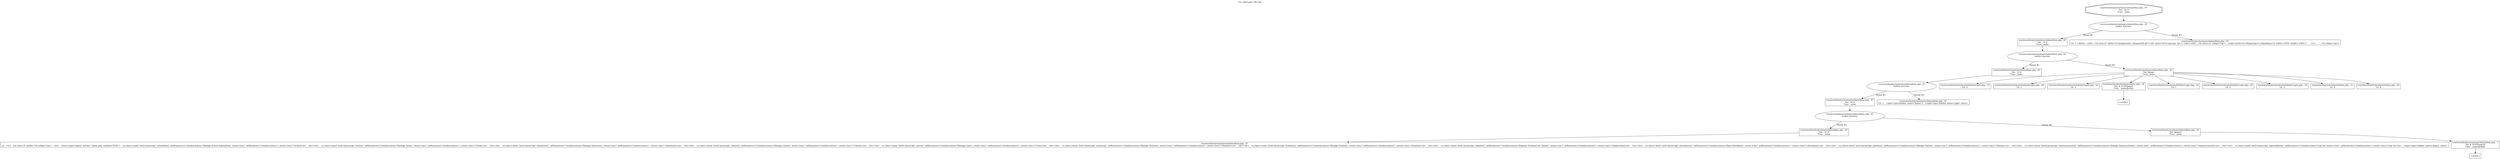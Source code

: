 digraph cfg {
  label="xss_index.php_186_dep";
  labelloc=t;
  n1 [shape=doubleoctagon, label="/var/www/html/schoolmate/AdminMain.php : 87\nVar: _t0_8\nFunc: _main\n"];
  n2 [shape=ellipse, label="/var/www/html/schoolmate/AdminMain.php : 87\nbuiltin function:\n.\n"];
  n3 [shape=box, label="/var/www/html/schoolmate/AdminMain.php : 87\nVar: _t0_8\nFunc: _main\n"];
  n4 [shape=ellipse, label="/var/www/html/schoolmate/AdminMain.php : 87\nbuiltin function:\n.\n"];
  n5 [shape=box, label="/var/www/html/schoolmate/AdminMain.php : 87\nVar: _t0_8\nFunc: _main\n"];
  n6 [shape=ellipse, label="/var/www/html/schoolmate/AdminMain.php : 87\nbuiltin function:\n.\n"];
  n7 [shape=box, label="/var/www/html/schoolmate/AdminMain.php : 87\nVar: _t0_8\nFunc: _main\n"];
  n8 [shape=ellipse, label="/var/www/html/schoolmate/AdminMain.php : 87\nbuiltin function:\n.\n"];
  n9 [shape=box, label="/var/www/html/schoolmate/AdminMain.php : 87\nVar: _t0_8\nFunc: _main\n"];
  n10 [shape=box, label="/var/www/html/schoolmate/AdminMain.php : 87\nLit:  <tr>  <td class='b' width=130 valign='top'>   <br>   <form name='admin' action='./index.php' method='POST'>   <a class='menu' href='javascript: schoolInfo();' onMouseover=\\\"window.status='Manage School Information'; return true;\\\" onMouseout=\\\"window.status=''; return true;\\\">School</a>   <br><br>   <a class='menu' href='javascript: terms();' onMouseover=\\\"window.status='Manage Terms'; return true;\\\" onMouseout=\\\"window.status=''; return true;\\\">Terms</a>   <br><br>   <a class='menu' href='javascript: semesters();' onMouseover=\\\"window.status='Manage Semesters'; return true;\\\" onMouseout=\\\"window.status=''; return true;\\\">Semesters</a>   <br><br>   <a class='menu' href='javascript: classes();' onMouseover=\\\"window.status='Manage Classes'; return true;\\\" onMouseout=\\\"window.status=''; return true;\\\">Classes</a>   <br><br>   <a class='menu' href='javascript: users();' onMouseover=\\\"window.status='Manage Users'; return true;\\\" onMouseout=\\\"window.status=''; return true;\\\">Users</a>   <br><br>   <a class='menu' href='javascript: teachers();' onMouseover=\\\"window.status='Manage Teachers'; return true;\\\" onMouseout=\\\"window.status=''; return true;\\\">Teachers</a>   <br><br>   <a class='menu' href='javascript: students();' onMouseover=\\\"window.status='Manage Students'; return true;\\\" onMouseout=\\\"window.status=''; return true;\\\">Students</a>   <br><br>   <a class='menu' href='javascript: register();' onMouseover=\\\"window.status='Register Students for Classes'; return true;\\\" onMouseout=\\\"window.status=''; return true;\\\">Registration</a>   <br><br>   <a class='menu' href='javascript: attendance();' onMouseover=\\\"window.status='Keep Attendance'; return true;\\\" onMouseout=\\\"window.status=''; return true;\\\">Attendance</a>   <br><br>   <a class='menu' href='javascript: parents();' onMouseover=\\\"window.status='Manage Parents'; return true;\\\" onMouseout=\\\"window.status=''; return true;\\\">Parents</a>   <br><br>   <a class='menu' href='javascript: announcements();' onMouseover=\\\"window.status='Manage Announcements'; return true;\\\" onMouseout=\\\"window.status=''; return true;\\\">Announcements</a>   <br><br>   <a class='menu' href='javascript: logoutAdmin();' onMouseover=\\\"window.status='Log Out';return true;\\\" onMouseout=\\\"window.status='';return true;\\\">Log Out</a>   <input type='hidden' name='page2' value='\n"];
  n11 [shape=box, label="/var/www/html/schoolmate/AdminMain.php : 87\nVar: $page2\nFunc: _main\n"];
  n12 [shape=box, label="/var/www/html/schoolmate/AdminMain.php : 7\nVar: $_POST[page2]\nFunc: _superglobals\n"];
  n13 [shape=box, label="<uninit>"];
  n14 [shape=box, label="/var/www/html/schoolmate/AdminMain.php : 87\nLit: >   <input type=hidden' name='logout'>   <input type='hidden' name='page' value='\n"];
  n15 [shape=box, label="/var/www/html/schoolmate/AdminMain.php : 87\nVar: $page\nFunc: _main\n"];
  n16 [shape=box, label="/var/www/html/schoolmate/ValidateLogin.php : 12\nLit: 0\n"];
  n17 [shape=box, label="/var/www/html/schoolmate/ValidateLogin.php : 44\nLit: 2\n"];
  n18 [shape=box, label="/var/www/html/schoolmate/ValidateLogin.php : 54\nLit: 5\n"];
  n19 [shape=box, label="/var/www/html/schoolmate/index.php : 36\nVar: $_POST[page]\nFunc: _superglobals\n"];
  n20 [shape=box, label="<uninit>"];
  n21 [shape=box, label="/var/www/html/schoolmate/ValidateLogin.php : 34\nLit: 1\n"];
  n22 [shape=box, label="/var/www/html/schoolmate/ValidateLogin.php : 49\nLit: 4\n"];
  n23 [shape=box, label="/var/www/html/schoolmate/ValidateLogin.php : 39\nLit: 2\n"];
  n24 [shape=box, label="/var/www/html/schoolmate/index.php : 51\nLit: 0\n"];
  n25 [shape=box, label="/var/www/html/schoolmate/index.php : 39\nLit: 0\n"];
  n26 [shape=box, label="/var/www/html/schoolmate/AdminMain.php : 87\nLit: > </form>  </td>  <td class=b' width=10 background='./images/left.gif'><div style='letter-spacing: 1pt;'>&nbsp;</div></td>  <td class='w' valign='top'>   <table border=0 cellspacing=0 cellpadding=10 width='100%' height='100%'>	<tr>	 <td valign='top'>\n"];
  n1 -> n2;
  n3 -> n4;
  n5 -> n6;
  n7 -> n8;
  n9 -> n10;
  n8 -> n9[label="Param #1"];
  n8 -> n11[label="Param #2"];
  n12 -> n13;
  n11 -> n12;
  n6 -> n7[label="Param #1"];
  n6 -> n14[label="Param #2"];
  n4 -> n5[label="Param #1"];
  n4 -> n15[label="Param #2"];
  n15 -> n16;
  n15 -> n17;
  n15 -> n18;
  n15 -> n19;
  n15 -> n21;
  n15 -> n22;
  n15 -> n23;
  n15 -> n24;
  n15 -> n25;
  n19 -> n20;
  n2 -> n3[label="Param #1"];
  n2 -> n26[label="Param #2"];
}

